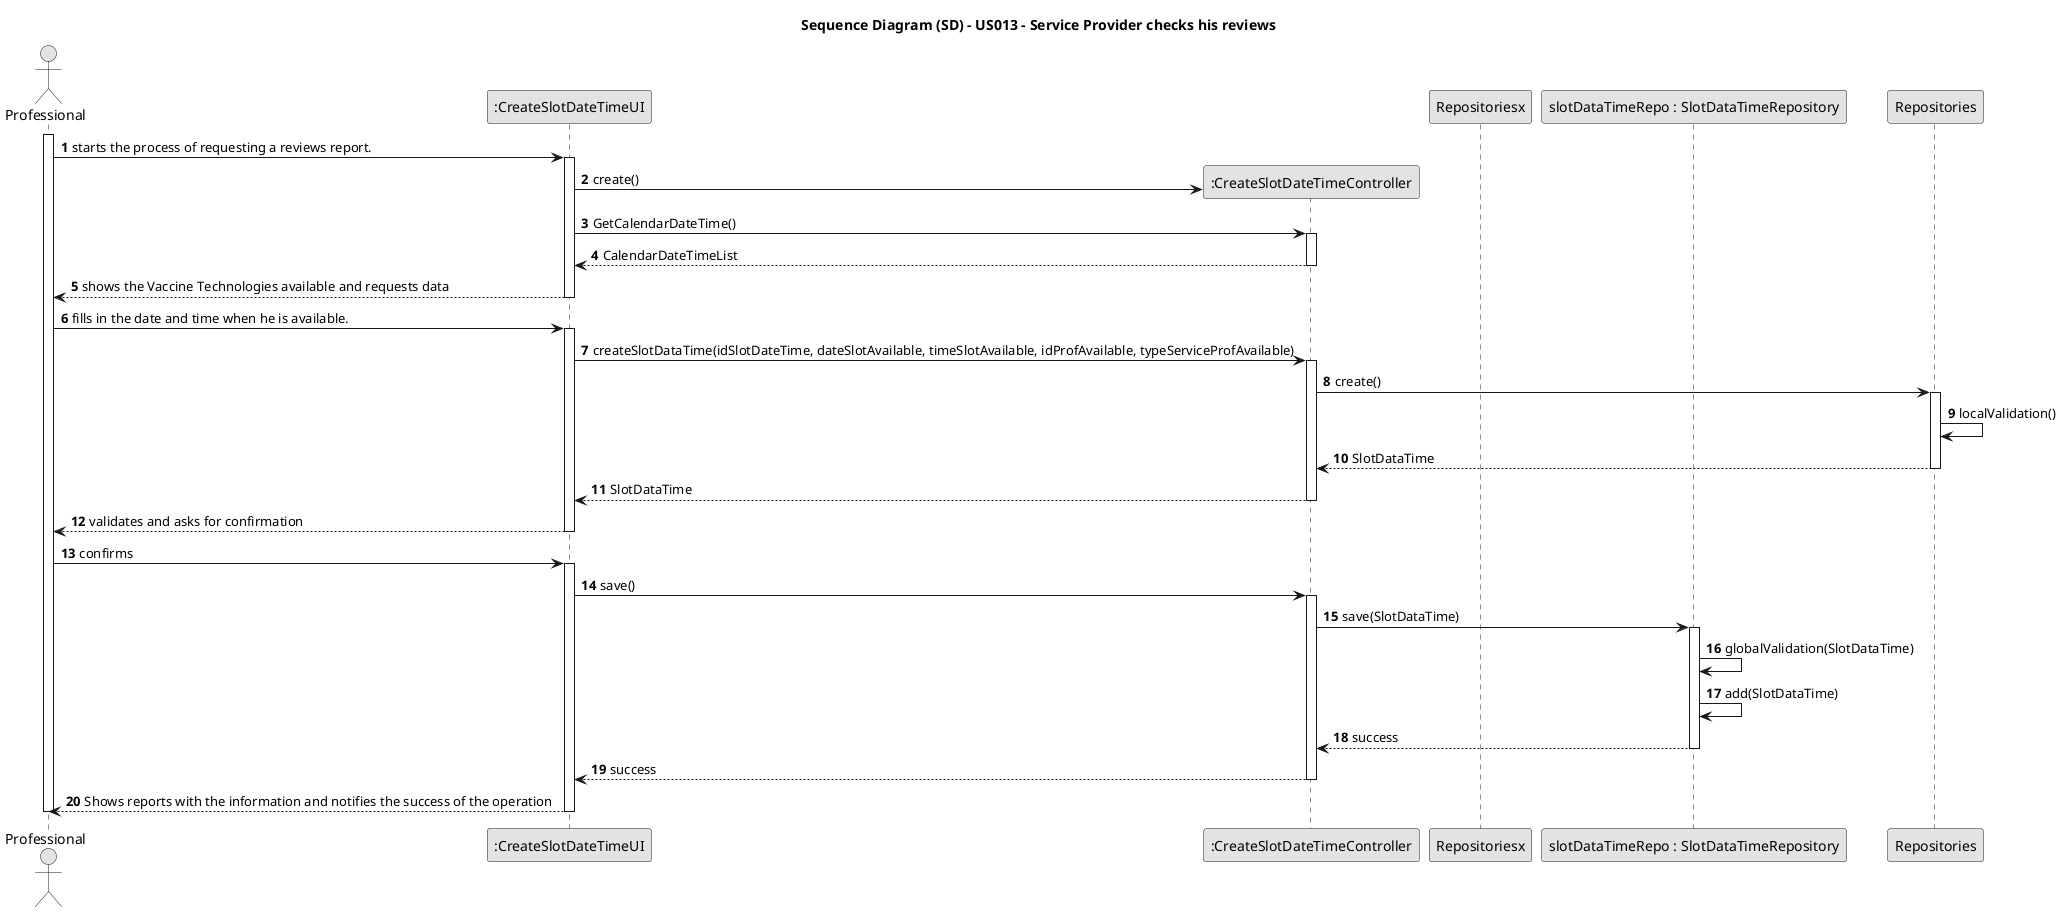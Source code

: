 
@startuml
skinparam monochrome true
skinparam packageStyle rectangle
skinparam shadowing false

title Sequence Diagram (SD) - US013 - Service Provider checks his reviews

autonumber

actor Professional
participant ":CreateSlotDateTimeUI" as ui
participant ":CreateSlotDateTimeController" as ctrl
participant Repositoriesx
participant "slotDataTimeRepo : SlotDataTimeRepository" as SlotDataTimeRepo


activate Professional

    Professional -> ui : starts the process of requesting a reviews report.
    activate ui
        ui -> ctrl** : create()
        ui -> ctrl : GetCalendarDateTime()
        activate ctrl
                        ctrl --> ui : CalendarDateTimeList
            deactivate ctrl
            ui --> Professional : shows the Vaccine Technologies available and requests data
    deactivate ui

    Professional -> ui : fills in the date and time when he is available.
    activate ui
        ui -> ctrl : createSlotDataTime(idSlotDateTime, dateSlotAvailable, timeSlotAvailable, idProfAvailable, typeServiceProfAvailable)
        activate ctrl
            ctrl -> Repositories : create()
            activate Repositories
                Repositories -> Repositories : localValidation()
                Repositories --> ctrl : SlotDataTime
            deactivate Repositories
            ctrl --> ui : SlotDataTime
        deactivate ctrl
        ui --> Professional : validates and asks for confirmation
    deactivate ui

    Professional -> ui : confirms
    activate ui
        ui -> ctrl : save()
        activate ctrl
            ctrl -> SlotDataTimeRepo : save(SlotDataTime)
            activate SlotDataTimeRepo
                SlotDataTimeRepo -> SlotDataTimeRepo : globalValidation(SlotDataTime)
                SlotDataTimeRepo -> SlotDataTimeRepo : add(SlotDataTime)
                SlotDataTimeRepo --> ctrl : success
            deactivate SlotDataTimeRepo
            ctrl --> ui : success
        deactivate ctrl
        ui --> Professional : Shows reports with the information and notifies the success of the operation
    deactivate ui
deactivate Professional

@enduml
